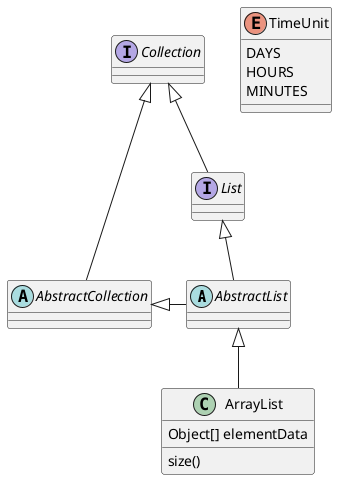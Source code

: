 @startuml
'https://plantuml.com/class-diagram

abstract class AbstractList
abstract AbstractCollection
interface List
interface Collection

List <|-- AbstractList
Collection <|-- AbstractCollection

Collection <|-- List
AbstractCollection <|- AbstractList
AbstractList <|-- ArrayList

class ArrayList {
Object[] elementData
size()
}

enum TimeUnit {
DAYS
HOURS
MINUTES
}

@enduml